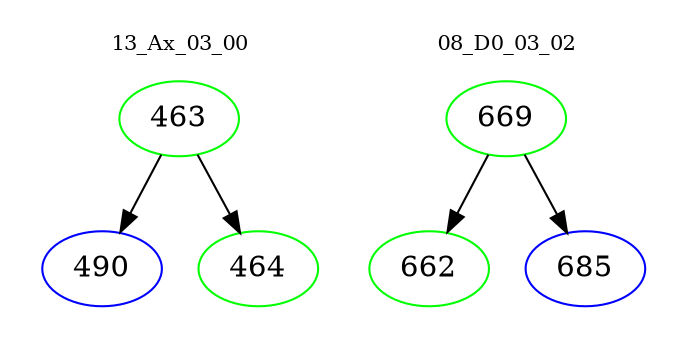 digraph{
subgraph cluster_0 {
color = white
label = "13_Ax_03_00";
fontsize=10;
T0_463 [label="463", color="green"]
T0_463 -> T0_490 [color="black"]
T0_490 [label="490", color="blue"]
T0_463 -> T0_464 [color="black"]
T0_464 [label="464", color="green"]
}
subgraph cluster_1 {
color = white
label = "08_D0_03_02";
fontsize=10;
T1_669 [label="669", color="green"]
T1_669 -> T1_662 [color="black"]
T1_662 [label="662", color="green"]
T1_669 -> T1_685 [color="black"]
T1_685 [label="685", color="blue"]
}
}
